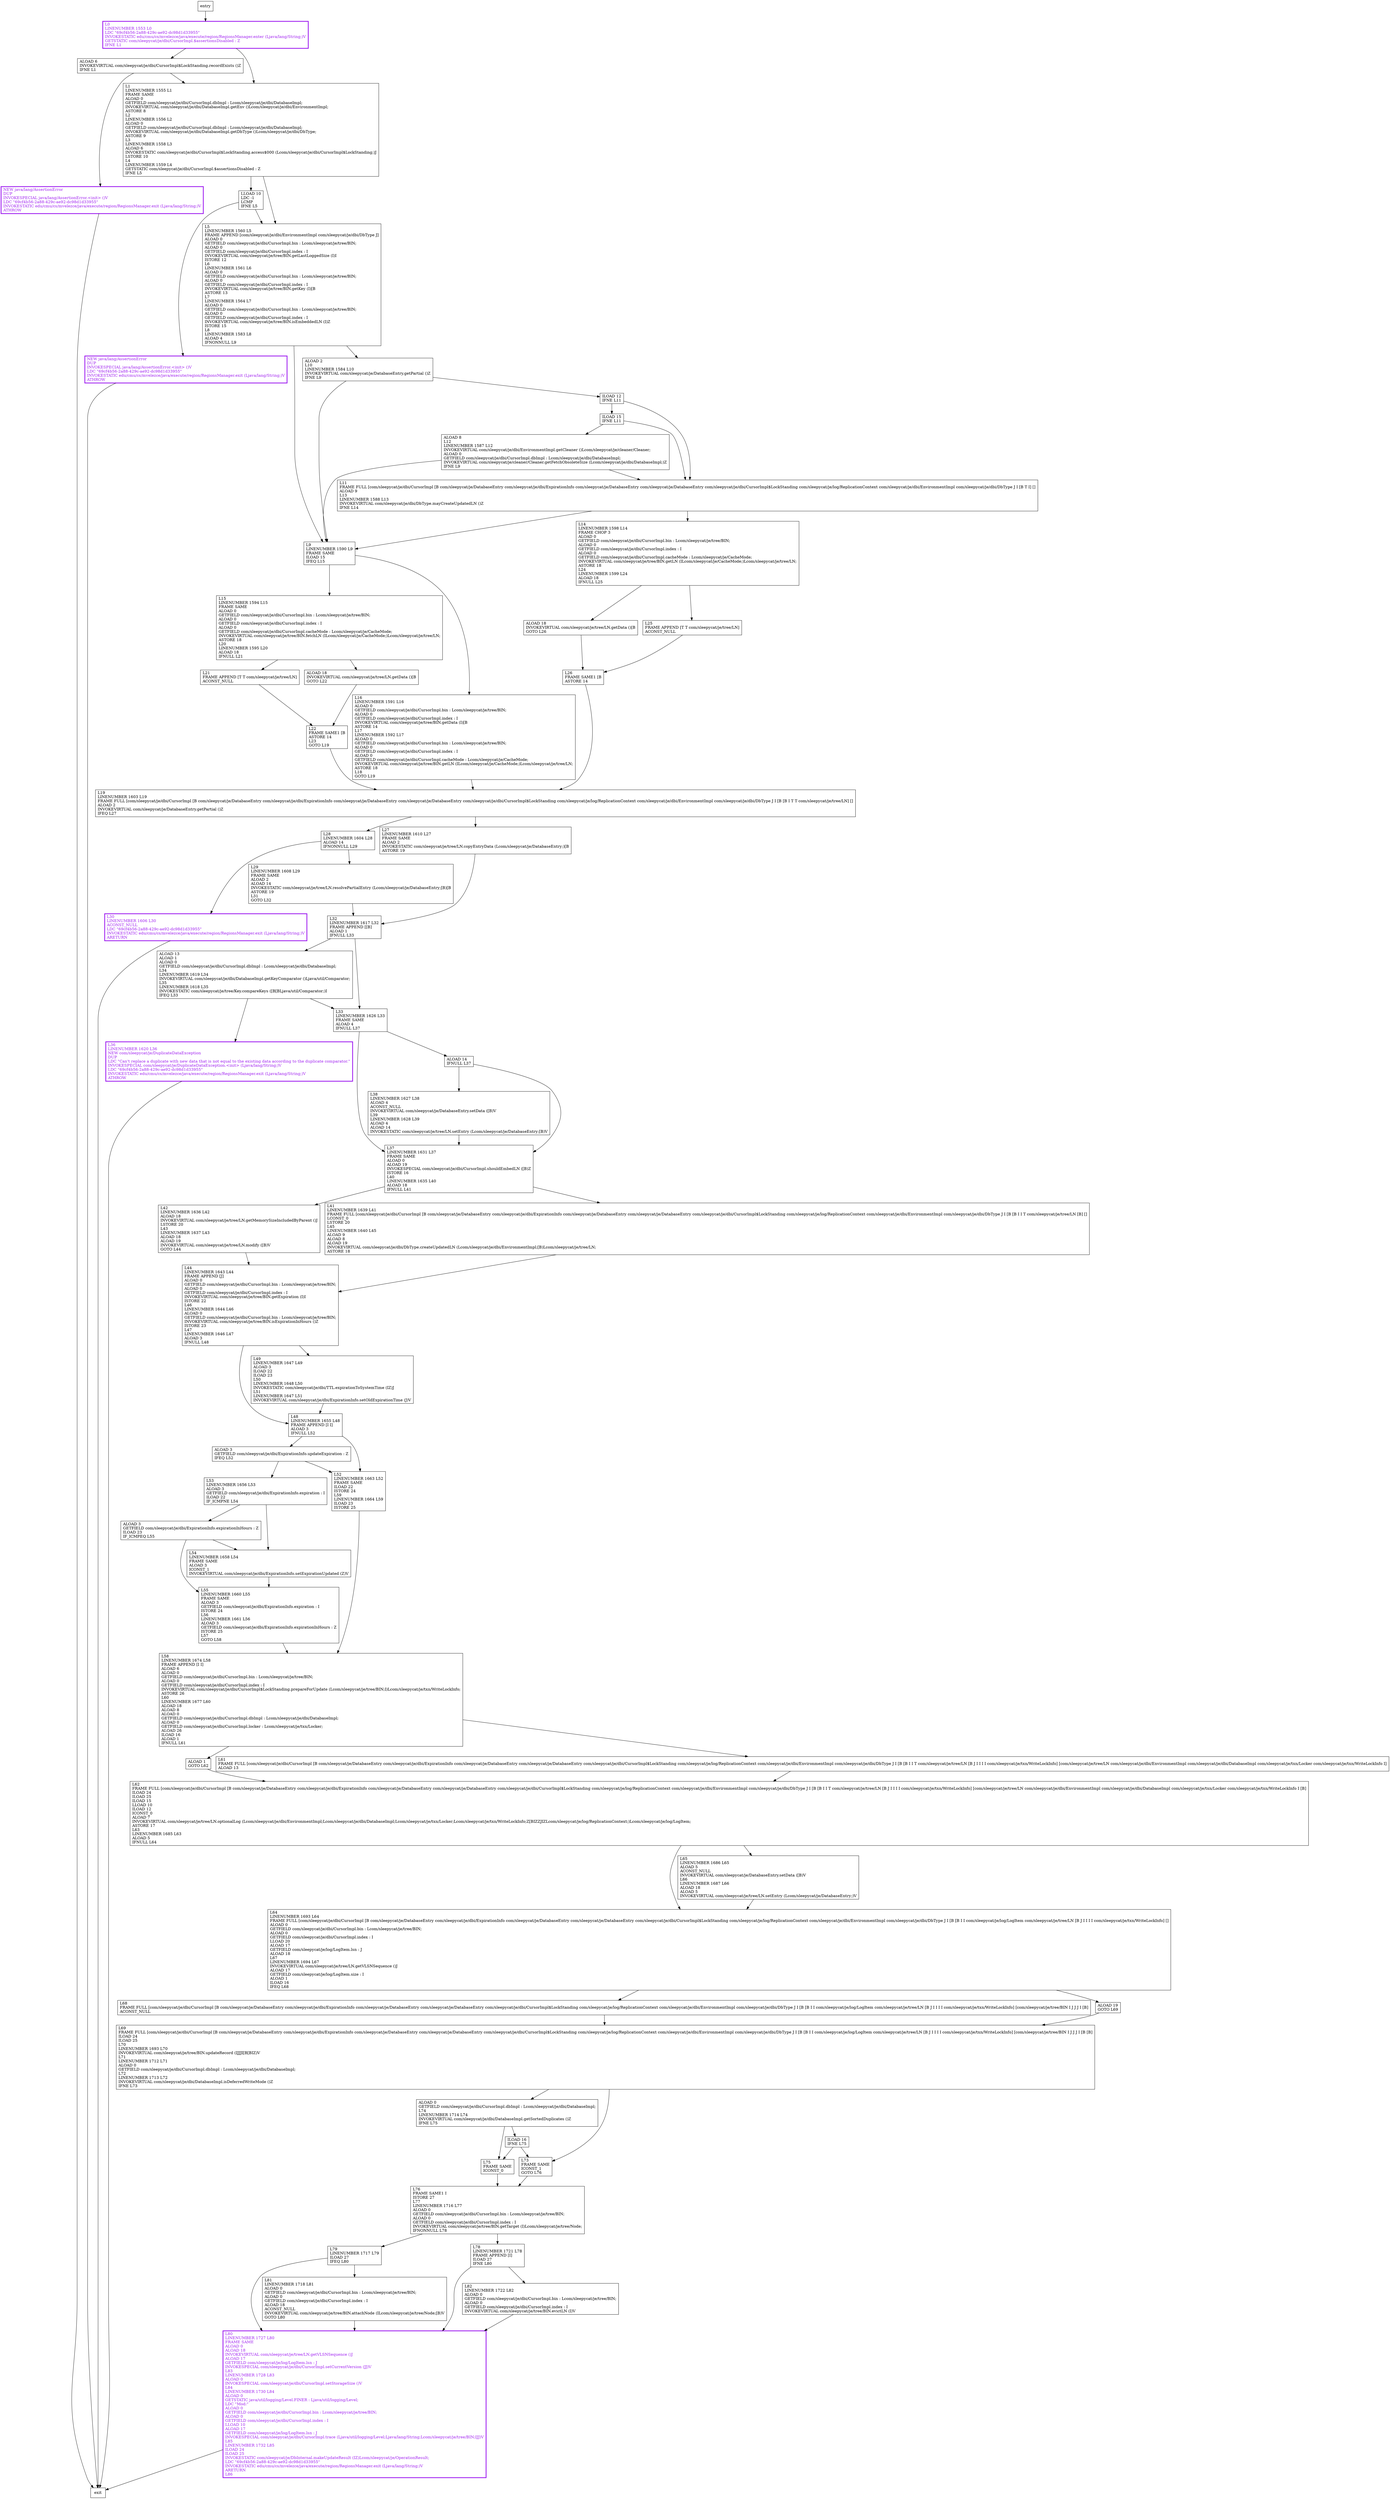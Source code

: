 digraph updateRecordInternal {
node [shape=record];
892886962 [label="ALOAD 6\lINVOKEVIRTUAL com/sleepycat/je/dbi/CursorImpl$LockStanding.recordExists ()Z\lIFNE L1\l"];
1087301189 [label="ALOAD 18\lINVOKEVIRTUAL com/sleepycat/je/tree/LN.getData ()[B\lGOTO L26\l"];
886595022 [label="L37\lLINENUMBER 1631 L37\lFRAME SAME\lALOAD 0\lALOAD 19\lINVOKESPECIAL com/sleepycat/je/dbi/CursorImpl.shouldEmbedLN ([B)Z\lISTORE 16\lL40\lLINENUMBER 1635 L40\lALOAD 18\lIFNULL L41\l"];
1390022520 [label="ILOAD 15\lIFNE L11\l"];
247811296 [label="L25\lFRAME APPEND [T T com/sleepycat/je/tree/LN]\lACONST_NULL\l"];
658148223 [label="L36\lLINENUMBER 1620 L36\lNEW com/sleepycat/je/DuplicateDataException\lDUP\lLDC \"Can't replace a duplicate with new data that is not equal to the existing data according to the duplicate  comparator.\"\lINVOKESPECIAL com/sleepycat/je/DuplicateDataException.\<init\> (Ljava/lang/String;)V\lLDC \"69cf4b56-2a88-429c-ae92-dc98d1d33955\"\lINVOKESTATIC edu/cmu/cs/mvelezce/java/execute/region/RegionsManager.exit (Ljava/lang/String;)V\lATHROW\l"];
388903158 [label="L54\lLINENUMBER 1658 L54\lFRAME SAME\lALOAD 3\lICONST_1\lINVOKEVIRTUAL com/sleepycat/je/dbi/ExpirationInfo.setExpirationUpdated (Z)V\l"];
329029370 [label="L64\lLINENUMBER 1693 L64\lFRAME FULL [com/sleepycat/je/dbi/CursorImpl [B com/sleepycat/je/DatabaseEntry com/sleepycat/je/dbi/ExpirationInfo com/sleepycat/je/DatabaseEntry com/sleepycat/je/DatabaseEntry com/sleepycat/je/dbi/CursorImpl$LockStanding com/sleepycat/je/log/ReplicationContext com/sleepycat/je/dbi/EnvironmentImpl com/sleepycat/je/dbi/DbType J I [B [B I I com/sleepycat/je/log/LogItem com/sleepycat/je/tree/LN [B J I I I I com/sleepycat/je/txn/WriteLockInfo] []\lALOAD 0\lGETFIELD com/sleepycat/je/dbi/CursorImpl.bin : Lcom/sleepycat/je/tree/BIN;\lALOAD 0\lGETFIELD com/sleepycat/je/dbi/CursorImpl.index : I\lLLOAD 20\lALOAD 17\lGETFIELD com/sleepycat/je/log/LogItem.lsn : J\lALOAD 18\lL67\lLINENUMBER 1694 L67\lINVOKEVIRTUAL com/sleepycat/je/tree/LN.getVLSNSequence ()J\lALOAD 17\lGETFIELD com/sleepycat/je/log/LogItem.size : I\lALOAD 1\lILOAD 16\lIFEQ L68\l"];
1841732052 [label="L15\lLINENUMBER 1594 L15\lFRAME SAME\lALOAD 0\lGETFIELD com/sleepycat/je/dbi/CursorImpl.bin : Lcom/sleepycat/je/tree/BIN;\lALOAD 0\lGETFIELD com/sleepycat/je/dbi/CursorImpl.index : I\lALOAD 0\lGETFIELD com/sleepycat/je/dbi/CursorImpl.cacheMode : Lcom/sleepycat/je/CacheMode;\lINVOKEVIRTUAL com/sleepycat/je/tree/BIN.fetchLN (ILcom/sleepycat/je/CacheMode;)Lcom/sleepycat/je/tree/LN;\lASTORE 18\lL20\lLINENUMBER 1595 L20\lALOAD 18\lIFNULL L21\l"];
1990217592 [label="L28\lLINENUMBER 1604 L28\lALOAD 14\lIFNONNULL L29\l"];
471934912 [label="L58\lLINENUMBER 1674 L58\lFRAME APPEND [I I]\lALOAD 6\lALOAD 0\lGETFIELD com/sleepycat/je/dbi/CursorImpl.bin : Lcom/sleepycat/je/tree/BIN;\lALOAD 0\lGETFIELD com/sleepycat/je/dbi/CursorImpl.index : I\lINVOKEVIRTUAL com/sleepycat/je/dbi/CursorImpl$LockStanding.prepareForUpdate (Lcom/sleepycat/je/tree/BIN;I)Lcom/sleepycat/je/txn/WriteLockInfo;\lASTORE 26\lL60\lLINENUMBER 1677 L60\lALOAD 18\lALOAD 8\lALOAD 0\lGETFIELD com/sleepycat/je/dbi/CursorImpl.dbImpl : Lcom/sleepycat/je/dbi/DatabaseImpl;\lALOAD 0\lGETFIELD com/sleepycat/je/dbi/CursorImpl.locker : Lcom/sleepycat/je/txn/Locker;\lALOAD 26\lILOAD 16\lALOAD 1\lIFNULL L61\l"];
1447907214 [label="L5\lLINENUMBER 1560 L5\lFRAME APPEND [com/sleepycat/je/dbi/EnvironmentImpl com/sleepycat/je/dbi/DbType J]\lALOAD 0\lGETFIELD com/sleepycat/je/dbi/CursorImpl.bin : Lcom/sleepycat/je/tree/BIN;\lALOAD 0\lGETFIELD com/sleepycat/je/dbi/CursorImpl.index : I\lINVOKEVIRTUAL com/sleepycat/je/tree/BIN.getLastLoggedSize (I)I\lISTORE 12\lL6\lLINENUMBER 1561 L6\lALOAD 0\lGETFIELD com/sleepycat/je/dbi/CursorImpl.bin : Lcom/sleepycat/je/tree/BIN;\lALOAD 0\lGETFIELD com/sleepycat/je/dbi/CursorImpl.index : I\lINVOKEVIRTUAL com/sleepycat/je/tree/BIN.getKey (I)[B\lASTORE 13\lL7\lLINENUMBER 1564 L7\lALOAD 0\lGETFIELD com/sleepycat/je/dbi/CursorImpl.bin : Lcom/sleepycat/je/tree/BIN;\lALOAD 0\lGETFIELD com/sleepycat/je/dbi/CursorImpl.index : I\lINVOKEVIRTUAL com/sleepycat/je/tree/BIN.isEmbeddedLN (I)Z\lISTORE 15\lL8\lLINENUMBER 1583 L8\lALOAD 4\lIFNONNULL L9\l"];
1386655488 [label="L30\lLINENUMBER 1606 L30\lACONST_NULL\lLDC \"69cf4b56-2a88-429c-ae92-dc98d1d33955\"\lINVOKESTATIC edu/cmu/cs/mvelezce/java/execute/region/RegionsManager.exit (Ljava/lang/String;)V\lARETURN\l"];
561991482 [label="LLOAD 10\lLDC -1\lLCMP\lIFNE L5\l"];
184758630 [label="ILOAD 16\lIFNE L75\l"];
1033342477 [label="L53\lLINENUMBER 1656 L53\lALOAD 3\lGETFIELD com/sleepycat/je/dbi/ExpirationInfo.expiration : I\lILOAD 22\lIF_ICMPNE L54\l"];
110538447 [label="L62\lFRAME FULL [com/sleepycat/je/dbi/CursorImpl [B com/sleepycat/je/DatabaseEntry com/sleepycat/je/dbi/ExpirationInfo com/sleepycat/je/DatabaseEntry com/sleepycat/je/DatabaseEntry com/sleepycat/je/dbi/CursorImpl$LockStanding com/sleepycat/je/log/ReplicationContext com/sleepycat/je/dbi/EnvironmentImpl com/sleepycat/je/dbi/DbType J I [B [B I I T com/sleepycat/je/tree/LN [B J I I I I com/sleepycat/je/txn/WriteLockInfo] [com/sleepycat/je/tree/LN com/sleepycat/je/dbi/EnvironmentImpl com/sleepycat/je/dbi/DatabaseImpl com/sleepycat/je/txn/Locker com/sleepycat/je/txn/WriteLockInfo I [B]\lILOAD 24\lILOAD 25\lILOAD 15\lLLOAD 10\lILOAD 12\lICONST_0\lALOAD 7\lINVOKEVIRTUAL com/sleepycat/je/tree/LN.optionalLog (Lcom/sleepycat/je/dbi/EnvironmentImpl;Lcom/sleepycat/je/dbi/DatabaseImpl;Lcom/sleepycat/je/txn/Locker;Lcom/sleepycat/je/txn/WriteLockInfo;Z[BIZZJIZLcom/sleepycat/je/log/ReplicationContext;)Lcom/sleepycat/je/log/LogItem;\lASTORE 17\lL63\lLINENUMBER 1685 L63\lALOAD 5\lIFNULL L64\l"];
101000534 [label="ALOAD 8\lL12\lLINENUMBER 1587 L12\lINVOKEVIRTUAL com/sleepycat/je/dbi/EnvironmentImpl.getCleaner ()Lcom/sleepycat/je/cleaner/Cleaner;\lALOAD 0\lGETFIELD com/sleepycat/je/dbi/CursorImpl.dbImpl : Lcom/sleepycat/je/dbi/DatabaseImpl;\lINVOKEVIRTUAL com/sleepycat/je/cleaner/Cleaner.getFetchObsoleteSize (Lcom/sleepycat/je/dbi/DatabaseImpl;)Z\lIFNE L9\l"];
566106316 [label="ALOAD 0\lGETFIELD com/sleepycat/je/dbi/CursorImpl.dbImpl : Lcom/sleepycat/je/dbi/DatabaseImpl;\lL74\lLINENUMBER 1714 L74\lINVOKEVIRTUAL com/sleepycat/je/dbi/DatabaseImpl.getSortedDuplicates ()Z\lIFNE L75\l"];
1440885220 [label="L73\lFRAME SAME\lICONST_1\lGOTO L76\l"];
1283042616 [label="L44\lLINENUMBER 1643 L44\lFRAME APPEND [J]\lALOAD 0\lGETFIELD com/sleepycat/je/dbi/CursorImpl.bin : Lcom/sleepycat/je/tree/BIN;\lALOAD 0\lGETFIELD com/sleepycat/je/dbi/CursorImpl.index : I\lINVOKEVIRTUAL com/sleepycat/je/tree/BIN.getExpiration (I)I\lISTORE 22\lL46\lLINENUMBER 1644 L46\lALOAD 0\lGETFIELD com/sleepycat/je/dbi/CursorImpl.bin : Lcom/sleepycat/je/tree/BIN;\lINVOKEVIRTUAL com/sleepycat/je/tree/BIN.isExpirationInHours ()Z\lISTORE 23\lL47\lLINENUMBER 1646 L47\lALOAD 3\lIFNULL L48\l"];
1805372450 [label="NEW java/lang/AssertionError\lDUP\lINVOKESPECIAL java/lang/AssertionError.\<init\> ()V\lLDC \"69cf4b56-2a88-429c-ae92-dc98d1d33955\"\lINVOKESTATIC edu/cmu/cs/mvelezce/java/execute/region/RegionsManager.exit (Ljava/lang/String;)V\lATHROW\l"];
1794017473 [label="L21\lFRAME APPEND [T T com/sleepycat/je/tree/LN]\lACONST_NULL\l"];
488985895 [label="L42\lLINENUMBER 1636 L42\lALOAD 18\lINVOKEVIRTUAL com/sleepycat/je/tree/LN.getMemorySizeIncludedByParent ()J\lLSTORE 20\lL43\lLINENUMBER 1637 L43\lALOAD 18\lALOAD 19\lINVOKEVIRTUAL com/sleepycat/je/tree/LN.modify ([B)V\lGOTO L44\l"];
2054032690 [label="ALOAD 1\lGOTO L62\l"];
271178087 [label="L76\lFRAME SAME1 I\lISTORE 27\lL77\lLINENUMBER 1716 L77\lALOAD 0\lGETFIELD com/sleepycat/je/dbi/CursorImpl.bin : Lcom/sleepycat/je/tree/BIN;\lALOAD 0\lGETFIELD com/sleepycat/je/dbi/CursorImpl.index : I\lINVOKEVIRTUAL com/sleepycat/je/tree/BIN.getTarget (I)Lcom/sleepycat/je/tree/Node;\lIFNONNULL L78\l"];
1098961379 [label="L75\lFRAME SAME\lICONST_0\l"];
1857639455 [label="L48\lLINENUMBER 1655 L48\lFRAME APPEND [I I]\lALOAD 3\lIFNULL L52\l"];
1354510504 [label="L33\lLINENUMBER 1626 L33\lFRAME SAME\lALOAD 4\lIFNULL L37\l"];
1421897615 [label="L79\lLINENUMBER 1717 L79\lILOAD 27\lIFEQ L80\l"];
1500893328 [label="L29\lLINENUMBER 1608 L29\lFRAME SAME\lALOAD 2\lALOAD 14\lINVOKESTATIC com/sleepycat/je/tree/LN.resolvePartialEntry (Lcom/sleepycat/je/DatabaseEntry;[B)[B\lASTORE 19\lL31\lGOTO L32\l"];
1126832997 [label="L32\lLINENUMBER 1617 L32\lFRAME APPEND [[B]\lALOAD 1\lIFNULL L33\l"];
1548657509 [label="L16\lLINENUMBER 1591 L16\lALOAD 0\lGETFIELD com/sleepycat/je/dbi/CursorImpl.bin : Lcom/sleepycat/je/tree/BIN;\lALOAD 0\lGETFIELD com/sleepycat/je/dbi/CursorImpl.index : I\lINVOKEVIRTUAL com/sleepycat/je/tree/BIN.getData (I)[B\lASTORE 14\lL17\lLINENUMBER 1592 L17\lALOAD 0\lGETFIELD com/sleepycat/je/dbi/CursorImpl.bin : Lcom/sleepycat/je/tree/BIN;\lALOAD 0\lGETFIELD com/sleepycat/je/dbi/CursorImpl.index : I\lALOAD 0\lGETFIELD com/sleepycat/je/dbi/CursorImpl.cacheMode : Lcom/sleepycat/je/CacheMode;\lINVOKEVIRTUAL com/sleepycat/je/tree/BIN.getLN (ILcom/sleepycat/je/CacheMode;)Lcom/sleepycat/je/tree/LN;\lASTORE 18\lL18\lGOTO L19\l"];
138851770 [label="L0\lLINENUMBER 1553 L0\lLDC \"69cf4b56-2a88-429c-ae92-dc98d1d33955\"\lINVOKESTATIC edu/cmu/cs/mvelezce/java/execute/region/RegionsManager.enter (Ljava/lang/String;)V\lGETSTATIC com/sleepycat/je/dbi/CursorImpl.$assertionsDisabled : Z\lIFNE L1\l"];
1440850388 [label="ALOAD 3\lGETFIELD com/sleepycat/je/dbi/ExpirationInfo.expirationInHours : Z\lILOAD 23\lIF_ICMPEQ L55\l"];
1105946062 [label="L27\lLINENUMBER 1610 L27\lFRAME SAME\lALOAD 2\lINVOKESTATIC com/sleepycat/je/tree/LN.copyEntryData (Lcom/sleepycat/je/DatabaseEntry;)[B\lASTORE 19\l"];
499590547 [label="L55\lLINENUMBER 1660 L55\lFRAME SAME\lALOAD 3\lGETFIELD com/sleepycat/je/dbi/ExpirationInfo.expiration : I\lISTORE 24\lL56\lLINENUMBER 1661 L56\lALOAD 3\lGETFIELD com/sleepycat/je/dbi/ExpirationInfo.expirationInHours : Z\lISTORE 25\lL57\lGOTO L58\l"];
1180700776 [label="NEW java/lang/AssertionError\lDUP\lINVOKESPECIAL java/lang/AssertionError.\<init\> ()V\lLDC \"69cf4b56-2a88-429c-ae92-dc98d1d33955\"\lINVOKESTATIC edu/cmu/cs/mvelezce/java/execute/region/RegionsManager.exit (Ljava/lang/String;)V\lATHROW\l"];
343912143 [label="ILOAD 12\lIFNE L11\l"];
1868950159 [label="L14\lLINENUMBER 1598 L14\lFRAME CHOP 3\lALOAD 0\lGETFIELD com/sleepycat/je/dbi/CursorImpl.bin : Lcom/sleepycat/je/tree/BIN;\lALOAD 0\lGETFIELD com/sleepycat/je/dbi/CursorImpl.index : I\lALOAD 0\lGETFIELD com/sleepycat/je/dbi/CursorImpl.cacheMode : Lcom/sleepycat/je/CacheMode;\lINVOKEVIRTUAL com/sleepycat/je/tree/BIN.getLN (ILcom/sleepycat/je/CacheMode;)Lcom/sleepycat/je/tree/LN;\lASTORE 18\lL24\lLINENUMBER 1599 L24\lALOAD 18\lIFNULL L25\l"];
818888909 [label="L69\lFRAME FULL [com/sleepycat/je/dbi/CursorImpl [B com/sleepycat/je/DatabaseEntry com/sleepycat/je/dbi/ExpirationInfo com/sleepycat/je/DatabaseEntry com/sleepycat/je/DatabaseEntry com/sleepycat/je/dbi/CursorImpl$LockStanding com/sleepycat/je/log/ReplicationContext com/sleepycat/je/dbi/EnvironmentImpl com/sleepycat/je/dbi/DbType J I [B [B I I com/sleepycat/je/log/LogItem com/sleepycat/je/tree/LN [B J I I I I com/sleepycat/je/txn/WriteLockInfo] [com/sleepycat/je/tree/BIN I J J J I [B [B]\lILOAD 24\lILOAD 25\lL70\lLINENUMBER 1693 L70\lINVOKEVIRTUAL com/sleepycat/je/tree/BIN.updateRecord (IJJJI[B[BIZ)V\lL71\lLINENUMBER 1712 L71\lALOAD 0\lGETFIELD com/sleepycat/je/dbi/CursorImpl.dbImpl : Lcom/sleepycat/je/dbi/DatabaseImpl;\lL72\lLINENUMBER 1713 L72\lINVOKEVIRTUAL com/sleepycat/je/dbi/DatabaseImpl.isDeferredWriteMode ()Z\lIFNE L73\l"];
931481591 [label="ALOAD 13\lALOAD 1\lALOAD 0\lGETFIELD com/sleepycat/je/dbi/CursorImpl.dbImpl : Lcom/sleepycat/je/dbi/DatabaseImpl;\lL34\lLINENUMBER 1619 L34\lINVOKEVIRTUAL com/sleepycat/je/dbi/DatabaseImpl.getKeyComparator ()Ljava/util/Comparator;\lL35\lLINENUMBER 1618 L35\lINVOKESTATIC com/sleepycat/je/tree/Key.compareKeys ([B[BLjava/util/Comparator;)I\lIFEQ L33\l"];
1485645463 [label="L11\lFRAME FULL [com/sleepycat/je/dbi/CursorImpl [B com/sleepycat/je/DatabaseEntry com/sleepycat/je/dbi/ExpirationInfo com/sleepycat/je/DatabaseEntry com/sleepycat/je/DatabaseEntry com/sleepycat/je/dbi/CursorImpl$LockStanding com/sleepycat/je/log/ReplicationContext com/sleepycat/je/dbi/EnvironmentImpl com/sleepycat/je/dbi/DbType J I [B T I] []\lALOAD 9\lL13\lLINENUMBER 1588 L13\lINVOKEVIRTUAL com/sleepycat/je/dbi/DbType.mayCreateUpdatedLN ()Z\lIFNE L14\l"];
1192441235 [label="L68\lFRAME FULL [com/sleepycat/je/dbi/CursorImpl [B com/sleepycat/je/DatabaseEntry com/sleepycat/je/dbi/ExpirationInfo com/sleepycat/je/DatabaseEntry com/sleepycat/je/DatabaseEntry com/sleepycat/je/dbi/CursorImpl$LockStanding com/sleepycat/je/log/ReplicationContext com/sleepycat/je/dbi/EnvironmentImpl com/sleepycat/je/dbi/DbType J I [B [B I I com/sleepycat/je/log/LogItem com/sleepycat/je/tree/LN [B J I I I I com/sleepycat/je/txn/WriteLockInfo] [com/sleepycat/je/tree/BIN I J J J I [B]\lACONST_NULL\l"];
1327640206 [label="L9\lLINENUMBER 1590 L9\lFRAME SAME\lILOAD 15\lIFEQ L15\l"];
410473130 [label="L38\lLINENUMBER 1627 L38\lALOAD 4\lACONST_NULL\lINVOKEVIRTUAL com/sleepycat/je/DatabaseEntry.setData ([B)V\lL39\lLINENUMBER 1628 L39\lALOAD 4\lALOAD 14\lINVOKESTATIC com/sleepycat/je/tree/LN.setEntry (Lcom/sleepycat/je/DatabaseEntry;[B)V\l"];
420548134 [label="L65\lLINENUMBER 1686 L65\lALOAD 5\lACONST_NULL\lINVOKEVIRTUAL com/sleepycat/je/DatabaseEntry.setData ([B)V\lL66\lLINENUMBER 1687 L66\lALOAD 18\lALOAD 5\lINVOKEVIRTUAL com/sleepycat/je/tree/LN.setEntry (Lcom/sleepycat/je/DatabaseEntry;)V\l"];
276002169 [label="L26\lFRAME SAME1 [B\lASTORE 14\l"];
1950354690 [label="ALOAD 19\lGOTO L69\l"];
17965713 [label="L80\lLINENUMBER 1727 L80\lFRAME SAME\lALOAD 0\lALOAD 18\lINVOKEVIRTUAL com/sleepycat/je/tree/LN.getVLSNSequence ()J\lALOAD 17\lGETFIELD com/sleepycat/je/log/LogItem.lsn : J\lINVOKESPECIAL com/sleepycat/je/dbi/CursorImpl.setCurrentVersion (JJ)V\lL83\lLINENUMBER 1728 L83\lALOAD 0\lINVOKESPECIAL com/sleepycat/je/dbi/CursorImpl.setStorageSize ()V\lL84\lLINENUMBER 1730 L84\lALOAD 0\lGETSTATIC java/util/logging/Level.FINER : Ljava/util/logging/Level;\lLDC \"Mod:\"\lALOAD 0\lGETFIELD com/sleepycat/je/dbi/CursorImpl.bin : Lcom/sleepycat/je/tree/BIN;\lALOAD 0\lGETFIELD com/sleepycat/je/dbi/CursorImpl.index : I\lLLOAD 10\lALOAD 17\lGETFIELD com/sleepycat/je/log/LogItem.lsn : J\lINVOKESPECIAL com/sleepycat/je/dbi/CursorImpl.trace (Ljava/util/logging/Level;Ljava/lang/String;Lcom/sleepycat/je/tree/BIN;IJJ)V\lL85\lLINENUMBER 1732 L85\lILOAD 24\lILOAD 25\lINVOKESTATIC com/sleepycat/je/DbInternal.makeUpdateResult (IZ)Lcom/sleepycat/je/OperationResult;\lLDC \"69cf4b56-2a88-429c-ae92-dc98d1d33955\"\lINVOKESTATIC edu/cmu/cs/mvelezce/java/execute/region/RegionsManager.exit (Ljava/lang/String;)V\lARETURN\lL86\l"];
1942880815 [label="L19\lLINENUMBER 1603 L19\lFRAME FULL [com/sleepycat/je/dbi/CursorImpl [B com/sleepycat/je/DatabaseEntry com/sleepycat/je/dbi/ExpirationInfo com/sleepycat/je/DatabaseEntry com/sleepycat/je/DatabaseEntry com/sleepycat/je/dbi/CursorImpl$LockStanding com/sleepycat/je/log/ReplicationContext com/sleepycat/je/dbi/EnvironmentImpl com/sleepycat/je/dbi/DbType J I [B [B I T T com/sleepycat/je/tree/LN] []\lALOAD 2\lINVOKEVIRTUAL com/sleepycat/je/DatabaseEntry.getPartial ()Z\lIFEQ L27\l"];
859811659 [label="ALOAD 18\lINVOKEVIRTUAL com/sleepycat/je/tree/LN.getData ()[B\lGOTO L22\l"];
1596862773 [label="L81\lLINENUMBER 1718 L81\lALOAD 0\lGETFIELD com/sleepycat/je/dbi/CursorImpl.bin : Lcom/sleepycat/je/tree/BIN;\lALOAD 0\lGETFIELD com/sleepycat/je/dbi/CursorImpl.index : I\lALOAD 18\lACONST_NULL\lINVOKEVIRTUAL com/sleepycat/je/tree/BIN.attachNode (ILcom/sleepycat/je/tree/Node;[B)V\lGOTO L80\l"];
576322730 [label="L61\lFRAME FULL [com/sleepycat/je/dbi/CursorImpl [B com/sleepycat/je/DatabaseEntry com/sleepycat/je/dbi/ExpirationInfo com/sleepycat/je/DatabaseEntry com/sleepycat/je/DatabaseEntry com/sleepycat/je/dbi/CursorImpl$LockStanding com/sleepycat/je/log/ReplicationContext com/sleepycat/je/dbi/EnvironmentImpl com/sleepycat/je/dbi/DbType J I [B [B I I T com/sleepycat/je/tree/LN [B J I I I I com/sleepycat/je/txn/WriteLockInfo] [com/sleepycat/je/tree/LN com/sleepycat/je/dbi/EnvironmentImpl com/sleepycat/je/dbi/DatabaseImpl com/sleepycat/je/txn/Locker com/sleepycat/je/txn/WriteLockInfo I]\lALOAD 13\l"];
138776904 [label="L82\lLINENUMBER 1722 L82\lALOAD 0\lGETFIELD com/sleepycat/je/dbi/CursorImpl.bin : Lcom/sleepycat/je/tree/BIN;\lALOAD 0\lGETFIELD com/sleepycat/je/dbi/CursorImpl.index : I\lINVOKEVIRTUAL com/sleepycat/je/tree/BIN.evictLN (I)V\l"];
414926537 [label="ALOAD 3\lGETFIELD com/sleepycat/je/dbi/ExpirationInfo.updateExpiration : Z\lIFEQ L52\l"];
430581899 [label="L52\lLINENUMBER 1663 L52\lFRAME SAME\lILOAD 22\lISTORE 24\lL59\lLINENUMBER 1664 L59\lILOAD 23\lISTORE 25\l"];
1932475994 [label="ALOAD 2\lL10\lLINENUMBER 1584 L10\lINVOKEVIRTUAL com/sleepycat/je/DatabaseEntry.getPartial ()Z\lIFNE L9\l"];
1374077902 [label="L1\lLINENUMBER 1555 L1\lFRAME SAME\lALOAD 0\lGETFIELD com/sleepycat/je/dbi/CursorImpl.dbImpl : Lcom/sleepycat/je/dbi/DatabaseImpl;\lINVOKEVIRTUAL com/sleepycat/je/dbi/DatabaseImpl.getEnv ()Lcom/sleepycat/je/dbi/EnvironmentImpl;\lASTORE 8\lL2\lLINENUMBER 1556 L2\lALOAD 0\lGETFIELD com/sleepycat/je/dbi/CursorImpl.dbImpl : Lcom/sleepycat/je/dbi/DatabaseImpl;\lINVOKEVIRTUAL com/sleepycat/je/dbi/DatabaseImpl.getDbType ()Lcom/sleepycat/je/dbi/DbType;\lASTORE 9\lL3\lLINENUMBER 1558 L3\lALOAD 6\lINVOKESTATIC com/sleepycat/je/dbi/CursorImpl$LockStanding.access$000 (Lcom/sleepycat/je/dbi/CursorImpl$LockStanding;)J\lLSTORE 10\lL4\lLINENUMBER 1559 L4\lGETSTATIC com/sleepycat/je/dbi/CursorImpl.$assertionsDisabled : Z\lIFNE L5\l"];
1180367984 [label="L78\lLINENUMBER 1721 L78\lFRAME APPEND [I]\lILOAD 27\lIFNE L80\l"];
1125276530 [label="L22\lFRAME SAME1 [B\lASTORE 14\lL23\lGOTO L19\l"];
796959347 [label="L49\lLINENUMBER 1647 L49\lALOAD 3\lILOAD 22\lILOAD 23\lL50\lLINENUMBER 1648 L50\lINVOKESTATIC com/sleepycat/je/dbi/TTL.expirationToSystemTime (IZ)J\lL51\lLINENUMBER 1647 L51\lINVOKEVIRTUAL com/sleepycat/je/dbi/ExpirationInfo.setOldExpirationTime (J)V\l"];
1801802664 [label="L41\lLINENUMBER 1639 L41\lFRAME FULL [com/sleepycat/je/dbi/CursorImpl [B com/sleepycat/je/DatabaseEntry com/sleepycat/je/dbi/ExpirationInfo com/sleepycat/je/DatabaseEntry com/sleepycat/je/DatabaseEntry com/sleepycat/je/dbi/CursorImpl$LockStanding com/sleepycat/je/log/ReplicationContext com/sleepycat/je/dbi/EnvironmentImpl com/sleepycat/je/dbi/DbType J I [B [B I I T com/sleepycat/je/tree/LN [B] []\lLCONST_0\lLSTORE 20\lL45\lLINENUMBER 1640 L45\lALOAD 9\lALOAD 8\lALOAD 19\lINVOKEVIRTUAL com/sleepycat/je/dbi/DbType.createUpdatedLN (Lcom/sleepycat/je/dbi/EnvironmentImpl;[B)Lcom/sleepycat/je/tree/LN;\lASTORE 18\l"];
696192605 [label="ALOAD 14\lIFNULL L37\l"];
entry;
exit;
892886962 -> 1805372450
892886962 -> 1374077902
1087301189 -> 276002169
886595022 -> 488985895
886595022 -> 1801802664
1390022520 -> 1485645463
1390022520 -> 101000534
247811296 -> 276002169
658148223 -> exit
388903158 -> 499590547
329029370 -> 1950354690
329029370 -> 1192441235
1841732052 -> 1794017473
1841732052 -> 859811659
1990217592 -> 1386655488
1990217592 -> 1500893328
471934912 -> 2054032690
471934912 -> 576322730
1447907214 -> 1932475994
1447907214 -> 1327640206
1386655488 -> exit
561991482 -> 1447907214
561991482 -> 1180700776
184758630 -> 1440885220
184758630 -> 1098961379
1033342477 -> 1440850388
1033342477 -> 388903158
110538447 -> 329029370
110538447 -> 420548134
101000534 -> 1327640206
101000534 -> 1485645463
566106316 -> 184758630
566106316 -> 1098961379
1440885220 -> 271178087
1283042616 -> 1857639455
1283042616 -> 796959347
1805372450 -> exit
1794017473 -> 1125276530
488985895 -> 1283042616
2054032690 -> 110538447
271178087 -> 1180367984
271178087 -> 1421897615
1098961379 -> 271178087
1857639455 -> 414926537
1857639455 -> 430581899
1354510504 -> 886595022
1354510504 -> 696192605
1421897615 -> 17965713
1421897615 -> 1596862773
1500893328 -> 1126832997
1126832997 -> 931481591
1126832997 -> 1354510504
1548657509 -> 1942880815
entry -> 138851770
138851770 -> 892886962
138851770 -> 1374077902
1440850388 -> 499590547
1440850388 -> 388903158
1105946062 -> 1126832997
499590547 -> 471934912
1180700776 -> exit
343912143 -> 1390022520
343912143 -> 1485645463
1868950159 -> 1087301189
1868950159 -> 247811296
818888909 -> 566106316
818888909 -> 1440885220
931481591 -> 658148223
931481591 -> 1354510504
1485645463 -> 1868950159
1485645463 -> 1327640206
1192441235 -> 818888909
1327640206 -> 1548657509
1327640206 -> 1841732052
410473130 -> 886595022
420548134 -> 329029370
276002169 -> 1942880815
1950354690 -> 818888909
17965713 -> exit
1942880815 -> 1105946062
1942880815 -> 1990217592
859811659 -> 1125276530
1596862773 -> 17965713
576322730 -> 110538447
138776904 -> 17965713
414926537 -> 430581899
414926537 -> 1033342477
430581899 -> 471934912
1932475994 -> 343912143
1932475994 -> 1327640206
1374077902 -> 1447907214
1374077902 -> 561991482
1180367984 -> 138776904
1180367984 -> 17965713
1125276530 -> 1942880815
796959347 -> 1857639455
1801802664 -> 1283042616
696192605 -> 886595022
696192605 -> 410473130
138851770[fontcolor="purple", penwidth=3, color="purple"];
17965713[fontcolor="purple", penwidth=3, color="purple"];
1386655488[fontcolor="purple", penwidth=3, color="purple"];
1805372450[fontcolor="purple", penwidth=3, color="purple"];
658148223[fontcolor="purple", penwidth=3, color="purple"];
1180700776[fontcolor="purple", penwidth=3, color="purple"];
}
